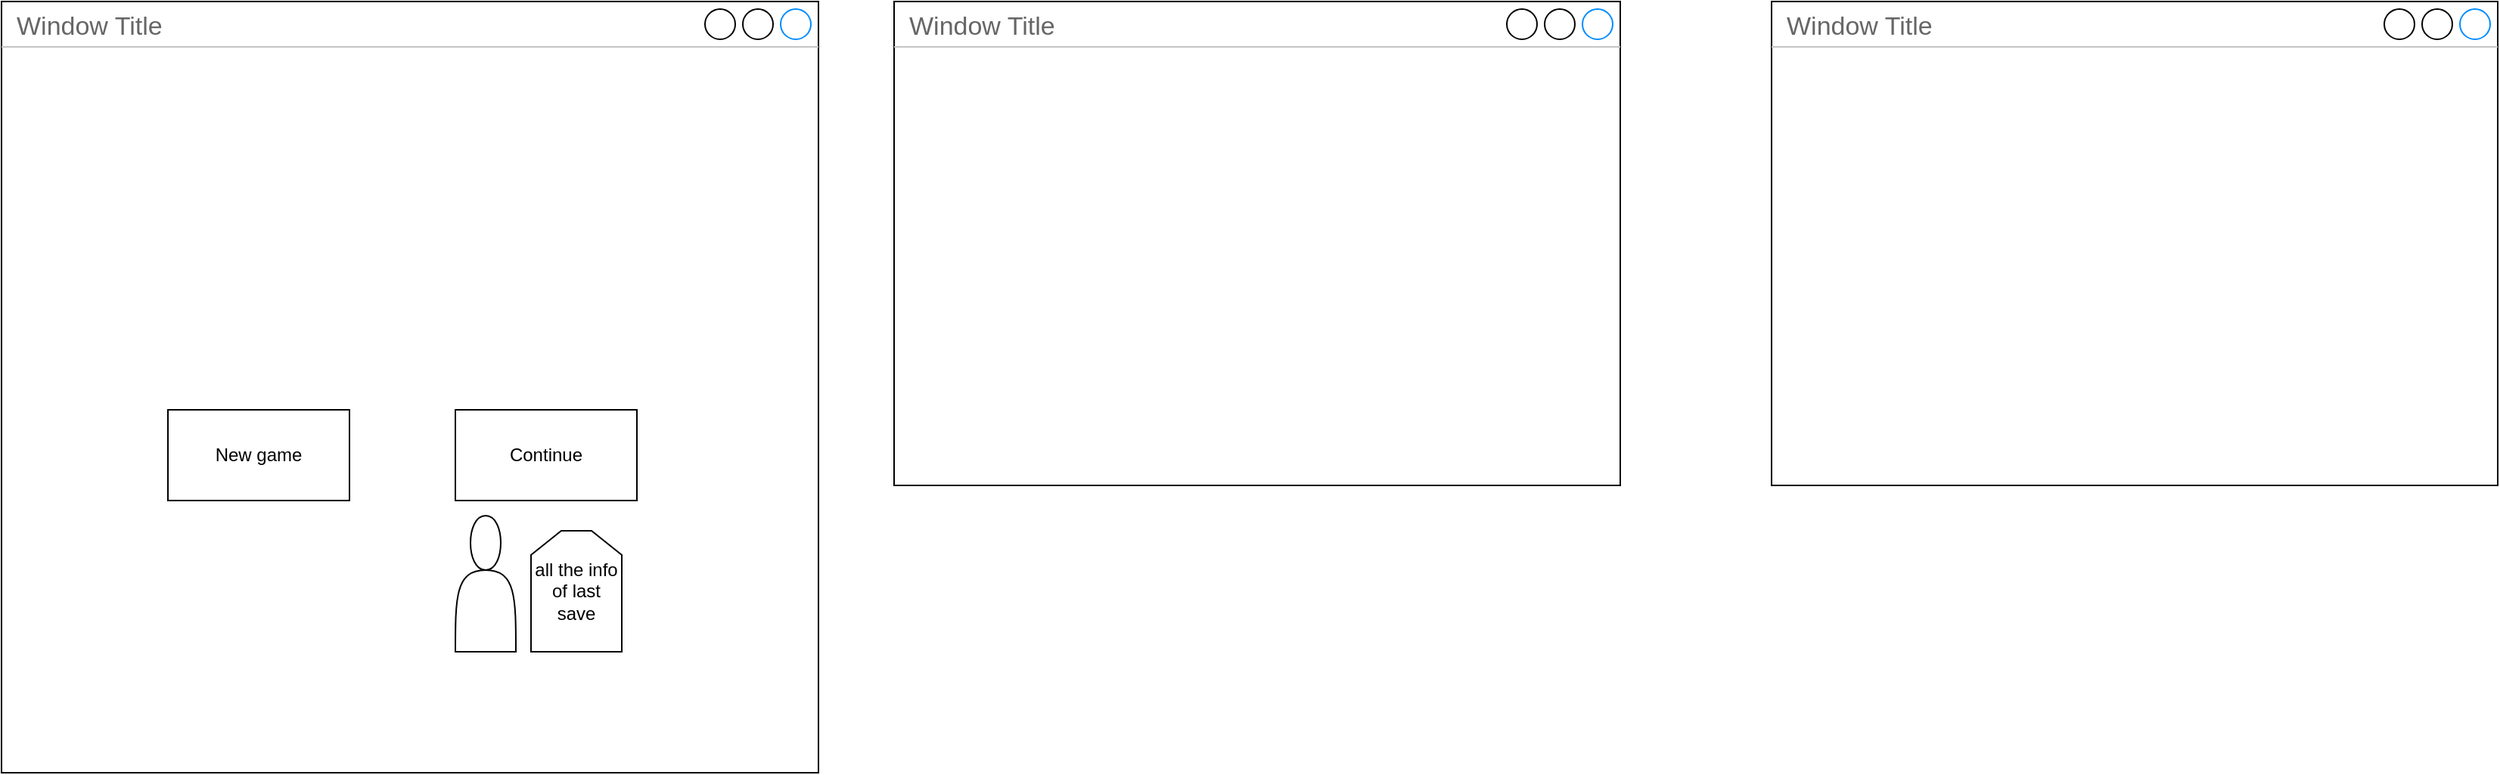 <mxfile>
    <diagram id="hOUa9rD_PjZVWhsP3LAh" name="Page-1">
        <mxGraphModel dx="1130" dy="792" grid="1" gridSize="10" guides="1" tooltips="1" connect="1" arrows="1" fold="1" page="1" pageScale="1" pageWidth="850" pageHeight="1100" math="0" shadow="0">
            <root>
                <mxCell id="0"/>
                <mxCell id="1" parent="0"/>
                <mxCell id="4" value="Window Title" style="strokeWidth=1;shadow=0;dashed=0;align=center;html=1;shape=mxgraph.mockup.containers.window;align=left;verticalAlign=top;spacingLeft=8;strokeColor2=#008cff;strokeColor3=#c4c4c4;fontColor=#666666;mainText=;fontSize=17;labelBackgroundColor=none;" vertex="1" parent="1">
                    <mxGeometry x="50" y="120" width="540" height="510" as="geometry"/>
                </mxCell>
                <mxCell id="5" value="Window Title" style="strokeWidth=1;shadow=0;dashed=0;align=center;html=1;shape=mxgraph.mockup.containers.window;align=left;verticalAlign=top;spacingLeft=8;strokeColor2=#008cff;strokeColor3=#c4c4c4;fontColor=#666666;mainText=;fontSize=17;labelBackgroundColor=none;" vertex="1" parent="1">
                    <mxGeometry x="1220" y="120" width="480" height="320" as="geometry"/>
                </mxCell>
                <mxCell id="6" value="Window Title" style="strokeWidth=1;shadow=0;dashed=0;align=center;html=1;shape=mxgraph.mockup.containers.window;align=left;verticalAlign=top;spacingLeft=8;strokeColor2=#008cff;strokeColor3=#c4c4c4;fontColor=#666666;mainText=;fontSize=17;labelBackgroundColor=none;" vertex="1" parent="1">
                    <mxGeometry x="640" y="120" width="480" height="320" as="geometry"/>
                </mxCell>
                <mxCell id="8" value="New game" style="rounded=0;whiteSpace=wrap;html=1;" vertex="1" parent="1">
                    <mxGeometry x="160" y="390" width="120" height="60" as="geometry"/>
                </mxCell>
                <mxCell id="10" value="Continue" style="rounded=0;whiteSpace=wrap;html=1;" vertex="1" parent="1">
                    <mxGeometry x="350" y="390" width="120" height="60" as="geometry"/>
                </mxCell>
                <mxCell id="11" value="" style="shape=actor;whiteSpace=wrap;html=1;" vertex="1" parent="1">
                    <mxGeometry x="350" y="460" width="40" height="90" as="geometry"/>
                </mxCell>
                <mxCell id="12" value="all the info of last save" style="shape=loopLimit;whiteSpace=wrap;html=1;" vertex="1" parent="1">
                    <mxGeometry x="400" y="470" width="60" height="80" as="geometry"/>
                </mxCell>
            </root>
        </mxGraphModel>
    </diagram>
</mxfile>